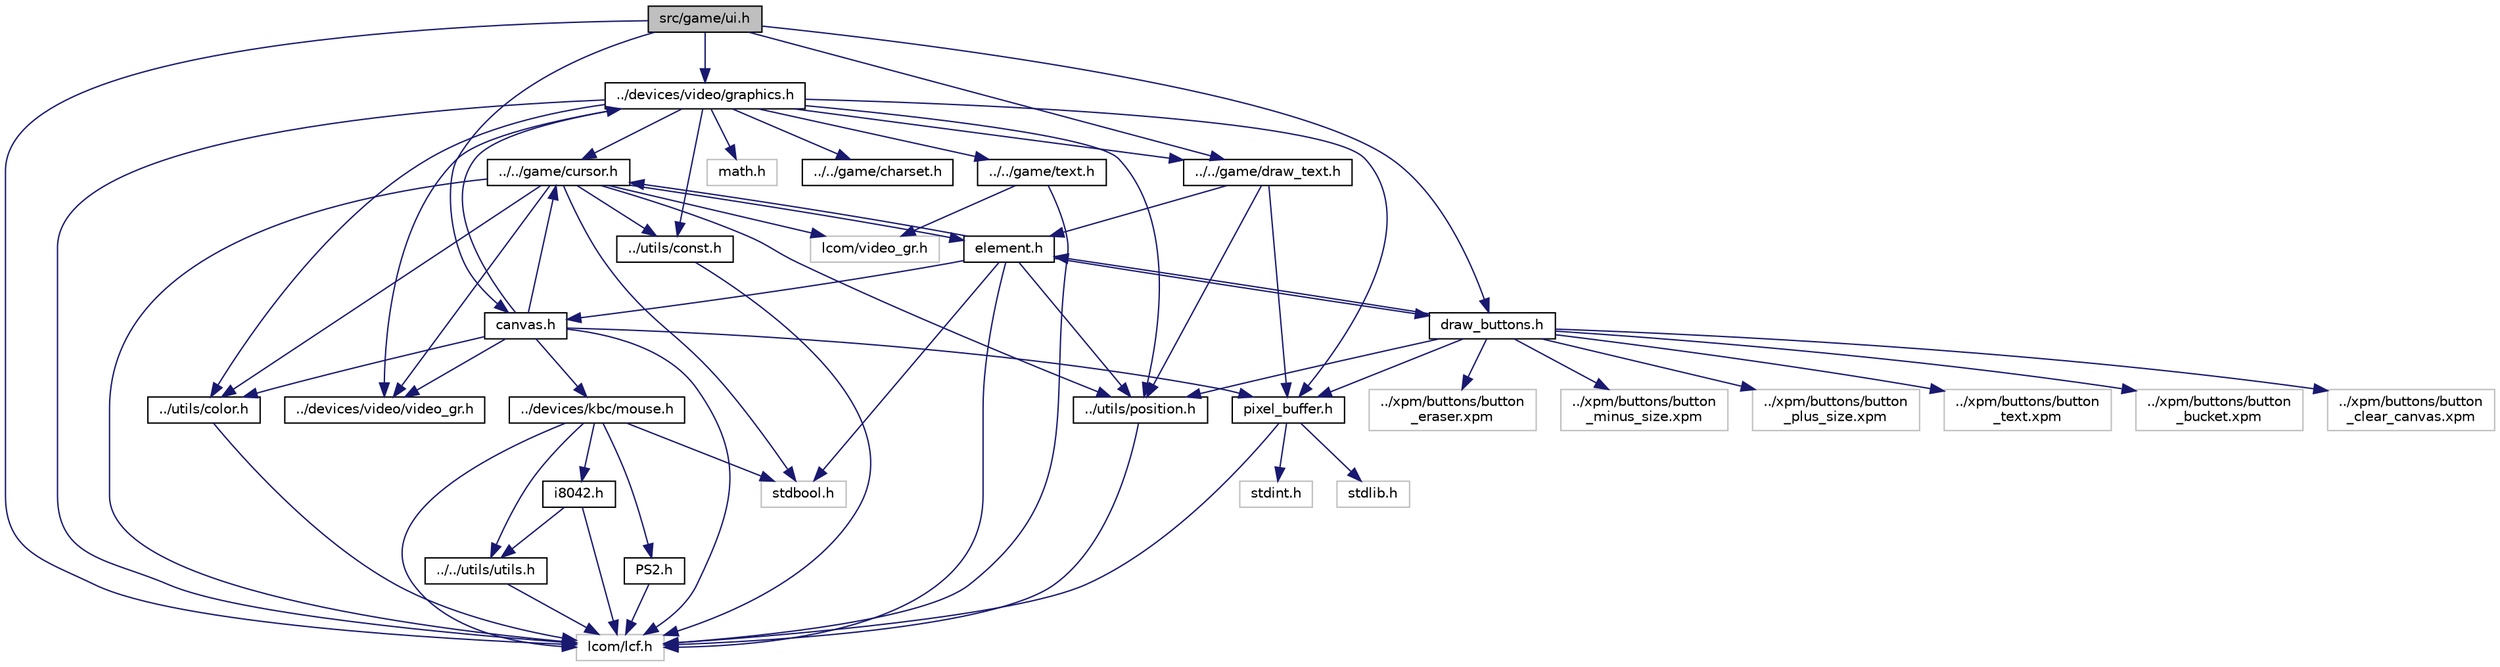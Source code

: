 digraph "src/game/ui.h"
{
 // LATEX_PDF_SIZE
  edge [fontname="Helvetica",fontsize="10",labelfontname="Helvetica",labelfontsize="10"];
  node [fontname="Helvetica",fontsize="10",shape=record];
  Node1 [label="src/game/ui.h",height=0.2,width=0.4,color="black", fillcolor="grey75", style="filled", fontcolor="black",tooltip=" "];
  Node1 -> Node2 [color="midnightblue",fontsize="10",style="solid"];
  Node2 [label="lcom/lcf.h",height=0.2,width=0.4,color="grey75", fillcolor="white", style="filled",tooltip=" "];
  Node1 -> Node3 [color="midnightblue",fontsize="10",style="solid"];
  Node3 [label="../devices/video/graphics.h",height=0.2,width=0.4,color="black", fillcolor="white", style="filled",URL="$graphics_8h.html",tooltip=" "];
  Node3 -> Node2 [color="midnightblue",fontsize="10",style="solid"];
  Node3 -> Node4 [color="midnightblue",fontsize="10",style="solid"];
  Node4 [label="math.h",height=0.2,width=0.4,color="grey75", fillcolor="white", style="filled",tooltip=" "];
  Node3 -> Node5 [color="midnightblue",fontsize="10",style="solid"];
  Node5 [label="../../game/charset.h",height=0.2,width=0.4,color="black", fillcolor="white", style="filled",URL="$charset_8h.html",tooltip=" "];
  Node3 -> Node6 [color="midnightblue",fontsize="10",style="solid"];
  Node6 [label="../../game/cursor.h",height=0.2,width=0.4,color="black", fillcolor="white", style="filled",URL="$cursor_8h.html",tooltip=" "];
  Node6 -> Node2 [color="midnightblue",fontsize="10",style="solid"];
  Node6 -> Node7 [color="midnightblue",fontsize="10",style="solid"];
  Node7 [label="lcom/video_gr.h",height=0.2,width=0.4,color="grey75", fillcolor="white", style="filled",tooltip=" "];
  Node6 -> Node8 [color="midnightblue",fontsize="10",style="solid"];
  Node8 [label="stdbool.h",height=0.2,width=0.4,color="grey75", fillcolor="white", style="filled",tooltip=" "];
  Node6 -> Node9 [color="midnightblue",fontsize="10",style="solid"];
  Node9 [label="../devices/video/video_gr.h",height=0.2,width=0.4,color="black", fillcolor="white", style="filled",URL="$video__gr_8h.html",tooltip=" "];
  Node6 -> Node10 [color="midnightblue",fontsize="10",style="solid"];
  Node10 [label="../utils/color.h",height=0.2,width=0.4,color="black", fillcolor="white", style="filled",URL="$color_8h.html",tooltip=" "];
  Node10 -> Node2 [color="midnightblue",fontsize="10",style="solid"];
  Node6 -> Node11 [color="midnightblue",fontsize="10",style="solid"];
  Node11 [label="../utils/const.h",height=0.2,width=0.4,color="black", fillcolor="white", style="filled",URL="$const_8h.html",tooltip=" "];
  Node11 -> Node2 [color="midnightblue",fontsize="10",style="solid"];
  Node6 -> Node12 [color="midnightblue",fontsize="10",style="solid"];
  Node12 [label="../utils/position.h",height=0.2,width=0.4,color="black", fillcolor="white", style="filled",URL="$position_8h.html",tooltip=" "];
  Node12 -> Node2 [color="midnightblue",fontsize="10",style="solid"];
  Node6 -> Node13 [color="midnightblue",fontsize="10",style="solid"];
  Node13 [label="element.h",height=0.2,width=0.4,color="black", fillcolor="white", style="filled",URL="$element_8h.html",tooltip=" "];
  Node13 -> Node2 [color="midnightblue",fontsize="10",style="solid"];
  Node13 -> Node8 [color="midnightblue",fontsize="10",style="solid"];
  Node13 -> Node12 [color="midnightblue",fontsize="10",style="solid"];
  Node13 -> Node14 [color="midnightblue",fontsize="10",style="solid"];
  Node14 [label="canvas.h",height=0.2,width=0.4,color="black", fillcolor="white", style="filled",URL="$canvas_8h.html",tooltip=" "];
  Node14 -> Node2 [color="midnightblue",fontsize="10",style="solid"];
  Node14 -> Node15 [color="midnightblue",fontsize="10",style="solid"];
  Node15 [label="../devices/kbc/mouse.h",height=0.2,width=0.4,color="black", fillcolor="white", style="filled",URL="$mouse_8h.html",tooltip=" "];
  Node15 -> Node2 [color="midnightblue",fontsize="10",style="solid"];
  Node15 -> Node8 [color="midnightblue",fontsize="10",style="solid"];
  Node15 -> Node16 [color="midnightblue",fontsize="10",style="solid"];
  Node16 [label="../../utils/utils.h",height=0.2,width=0.4,color="black", fillcolor="white", style="filled",URL="$utils_8h.html",tooltip=" "];
  Node16 -> Node2 [color="midnightblue",fontsize="10",style="solid"];
  Node15 -> Node17 [color="midnightblue",fontsize="10",style="solid"];
  Node17 [label="PS2.h",height=0.2,width=0.4,color="black", fillcolor="white", style="filled",URL="$_p_s2_8h.html",tooltip=" "];
  Node17 -> Node2 [color="midnightblue",fontsize="10",style="solid"];
  Node15 -> Node18 [color="midnightblue",fontsize="10",style="solid"];
  Node18 [label="i8042.h",height=0.2,width=0.4,color="black", fillcolor="white", style="filled",URL="$i8042_8h.html",tooltip=" "];
  Node18 -> Node2 [color="midnightblue",fontsize="10",style="solid"];
  Node18 -> Node16 [color="midnightblue",fontsize="10",style="solid"];
  Node14 -> Node3 [color="midnightblue",fontsize="10",style="solid"];
  Node14 -> Node9 [color="midnightblue",fontsize="10",style="solid"];
  Node14 -> Node10 [color="midnightblue",fontsize="10",style="solid"];
  Node14 -> Node6 [color="midnightblue",fontsize="10",style="solid"];
  Node14 -> Node19 [color="midnightblue",fontsize="10",style="solid"];
  Node19 [label="pixel_buffer.h",height=0.2,width=0.4,color="black", fillcolor="white", style="filled",URL="$pixel__buffer_8h.html",tooltip=" "];
  Node19 -> Node2 [color="midnightblue",fontsize="10",style="solid"];
  Node19 -> Node20 [color="midnightblue",fontsize="10",style="solid"];
  Node20 [label="stdint.h",height=0.2,width=0.4,color="grey75", fillcolor="white", style="filled",tooltip=" "];
  Node19 -> Node21 [color="midnightblue",fontsize="10",style="solid"];
  Node21 [label="stdlib.h",height=0.2,width=0.4,color="grey75", fillcolor="white", style="filled",tooltip=" "];
  Node13 -> Node6 [color="midnightblue",fontsize="10",style="solid"];
  Node13 -> Node22 [color="midnightblue",fontsize="10",style="solid"];
  Node22 [label="draw_buttons.h",height=0.2,width=0.4,color="black", fillcolor="white", style="filled",URL="$draw__buttons_8h.html",tooltip=" "];
  Node22 -> Node12 [color="midnightblue",fontsize="10",style="solid"];
  Node22 -> Node23 [color="midnightblue",fontsize="10",style="solid"];
  Node23 [label="../xpm/buttons/button\l_bucket.xpm",height=0.2,width=0.4,color="grey75", fillcolor="white", style="filled",tooltip=" "];
  Node22 -> Node24 [color="midnightblue",fontsize="10",style="solid"];
  Node24 [label="../xpm/buttons/button\l_clear_canvas.xpm",height=0.2,width=0.4,color="grey75", fillcolor="white", style="filled",tooltip=" "];
  Node22 -> Node25 [color="midnightblue",fontsize="10",style="solid"];
  Node25 [label="../xpm/buttons/button\l_eraser.xpm",height=0.2,width=0.4,color="grey75", fillcolor="white", style="filled",tooltip=" "];
  Node22 -> Node26 [color="midnightblue",fontsize="10",style="solid"];
  Node26 [label="../xpm/buttons/button\l_minus_size.xpm",height=0.2,width=0.4,color="grey75", fillcolor="white", style="filled",tooltip=" "];
  Node22 -> Node27 [color="midnightblue",fontsize="10",style="solid"];
  Node27 [label="../xpm/buttons/button\l_plus_size.xpm",height=0.2,width=0.4,color="grey75", fillcolor="white", style="filled",tooltip=" "];
  Node22 -> Node28 [color="midnightblue",fontsize="10",style="solid"];
  Node28 [label="../xpm/buttons/button\l_text.xpm",height=0.2,width=0.4,color="grey75", fillcolor="white", style="filled",tooltip=" "];
  Node22 -> Node13 [color="midnightblue",fontsize="10",style="solid"];
  Node22 -> Node19 [color="midnightblue",fontsize="10",style="solid"];
  Node3 -> Node29 [color="midnightblue",fontsize="10",style="solid"];
  Node29 [label="../../game/draw_text.h",height=0.2,width=0.4,color="black", fillcolor="white", style="filled",URL="$draw__text_8h.html",tooltip=" "];
  Node29 -> Node12 [color="midnightblue",fontsize="10",style="solid"];
  Node29 -> Node13 [color="midnightblue",fontsize="10",style="solid"];
  Node29 -> Node19 [color="midnightblue",fontsize="10",style="solid"];
  Node3 -> Node19 [color="midnightblue",fontsize="10",style="solid"];
  Node3 -> Node30 [color="midnightblue",fontsize="10",style="solid"];
  Node30 [label="../../game/text.h",height=0.2,width=0.4,color="black", fillcolor="white", style="filled",URL="$text_8h.html",tooltip=" "];
  Node30 -> Node2 [color="midnightblue",fontsize="10",style="solid"];
  Node30 -> Node7 [color="midnightblue",fontsize="10",style="solid"];
  Node3 -> Node10 [color="midnightblue",fontsize="10",style="solid"];
  Node3 -> Node11 [color="midnightblue",fontsize="10",style="solid"];
  Node3 -> Node12 [color="midnightblue",fontsize="10",style="solid"];
  Node3 -> Node9 [color="midnightblue",fontsize="10",style="solid"];
  Node1 -> Node14 [color="midnightblue",fontsize="10",style="solid"];
  Node1 -> Node22 [color="midnightblue",fontsize="10",style="solid"];
  Node1 -> Node29 [color="midnightblue",fontsize="10",style="solid"];
}
